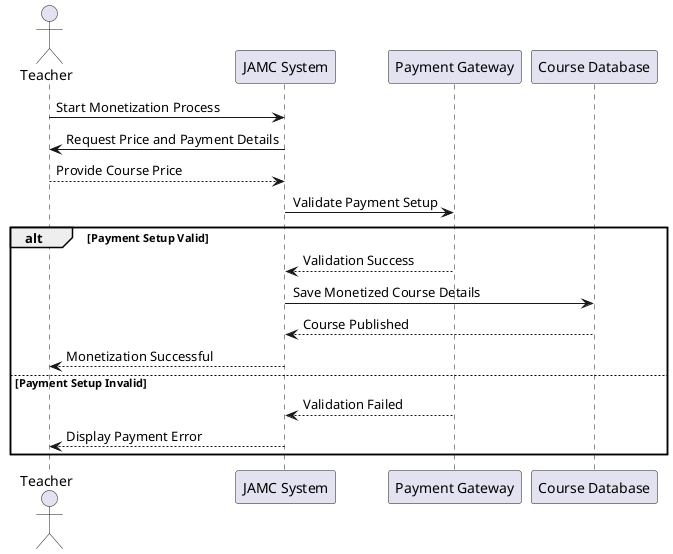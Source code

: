 @startuml course-monetization-sequence-diagram
actor Teacher
participant "JAMC System" as System
participant "Payment Gateway" as Payment
participant "Course Database" as DB

Teacher -> System: Start Monetization Process
System -> Teacher: Request Price and Payment Details
Teacher --> System: Provide Course Price
System -> Payment: Validate Payment Setup
alt Payment Setup Valid
    Payment --> System: Validation Success
    System -> DB: Save Monetized Course Details
    DB --> System: Course Published
    System --> Teacher: Monetization Successful
else Payment Setup Invalid
    Payment --> System: Validation Failed
    System --> Teacher: Display Payment Error
end
@enduml
